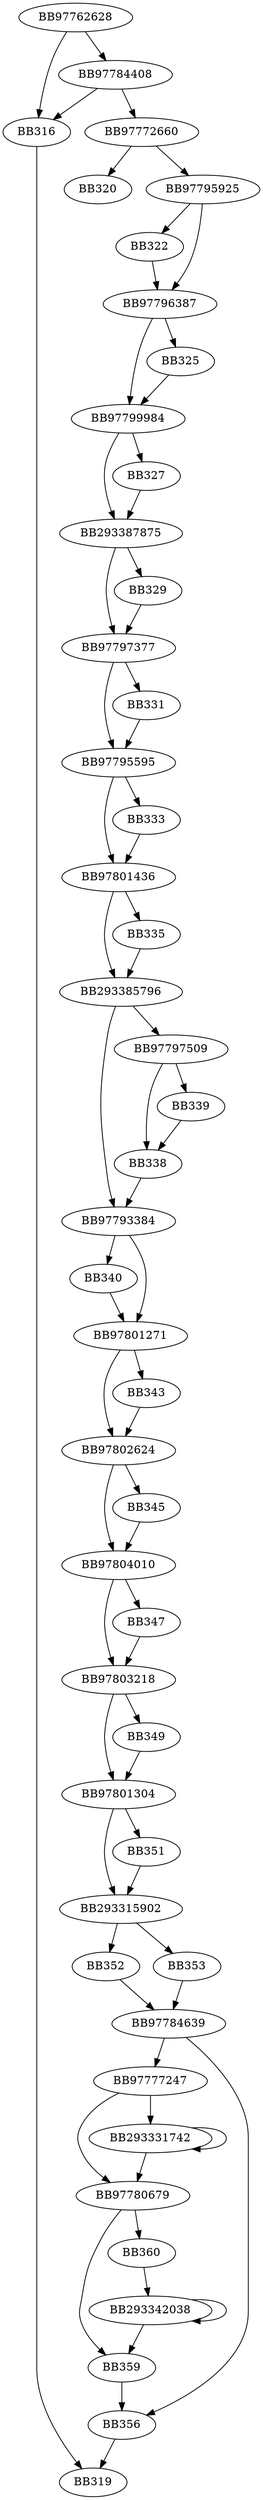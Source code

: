 digraph G{
	BB97762628->BB316;
	BB97762628->BB97784408;
	BB97784408->BB316;
	BB97784408->BB97772660;
	BB316->BB319;
	BB97772660->BB320;
	BB97772660->BB97795925;
	BB97795925->BB322;
	BB97795925->BB97796387;
	BB322->BB97796387;
	BB97796387->BB97799984;
	BB97796387->BB325;
	BB325->BB97799984;
	BB97799984->BB293387875;
	BB97799984->BB327;
	BB327->BB293387875;
	BB293387875->BB97797377;
	BB293387875->BB329;
	BB329->BB97797377;
	BB97797377->BB97795595;
	BB97797377->BB331;
	BB331->BB97795595;
	BB97795595->BB97801436;
	BB97795595->BB333;
	BB333->BB97801436;
	BB97801436->BB293385796;
	BB97801436->BB335;
	BB335->BB293385796;
	BB293385796->BB97793384;
	BB293385796->BB97797509;
	BB97797509->BB338;
	BB97797509->BB339;
	BB339->BB338;
	BB338->BB97793384;
	BB97793384->BB340;
	BB97793384->BB97801271;
	BB340->BB97801271;
	BB97801271->BB97802624;
	BB97801271->BB343;
	BB343->BB97802624;
	BB97802624->BB97804010;
	BB97802624->BB345;
	BB345->BB97804010;
	BB97804010->BB97803218;
	BB97804010->BB347;
	BB347->BB97803218;
	BB97803218->BB97801304;
	BB97803218->BB349;
	BB349->BB97801304;
	BB97801304->BB293315902;
	BB97801304->BB351;
	BB351->BB293315902;
	BB293315902->BB352;
	BB293315902->BB353;
	BB352->BB97784639;
	BB353->BB97784639;
	BB97784639->BB97777247;
	BB97784639->BB356;
	BB97777247->BB97780679;
	BB97777247->BB293331742;
	BB293331742->BB293331742;
	BB293331742->BB97780679;
	BB97780679->BB359;
	BB97780679->BB360;
	BB360->BB293342038;
	BB293342038->BB293342038;
	BB293342038->BB359;
	BB359->BB356;
	BB356->BB319;
}
